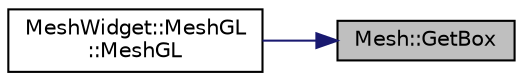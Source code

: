 digraph "Mesh::GetBox"
{
 // LATEX_PDF_SIZE
  edge [fontname="Helvetica",fontsize="10",labelfontname="Helvetica",labelfontsize="10"];
  node [fontname="Helvetica",fontsize="10",shape=record];
  rankdir="RL";
  Node1 [label="Mesh::GetBox",height=0.2,width=0.4,color="black", fillcolor="grey75", style="filled", fontcolor="black",tooltip="Compute the bounding box of the object."];
  Node1 -> Node2 [dir="back",color="midnightblue",fontsize="10",style="solid",fontname="Helvetica"];
  Node2 [label="MeshWidget::MeshGL\l::MeshGL",height=0.2,width=0.4,color="black", fillcolor="white", style="filled",URL="$class_mesh_widget_1_1_mesh_g_l.html#a78dc8b4856c553f95ddb2264d5631c0e",tooltip="Constructor from a Mesh and a frame scaled."];
}
